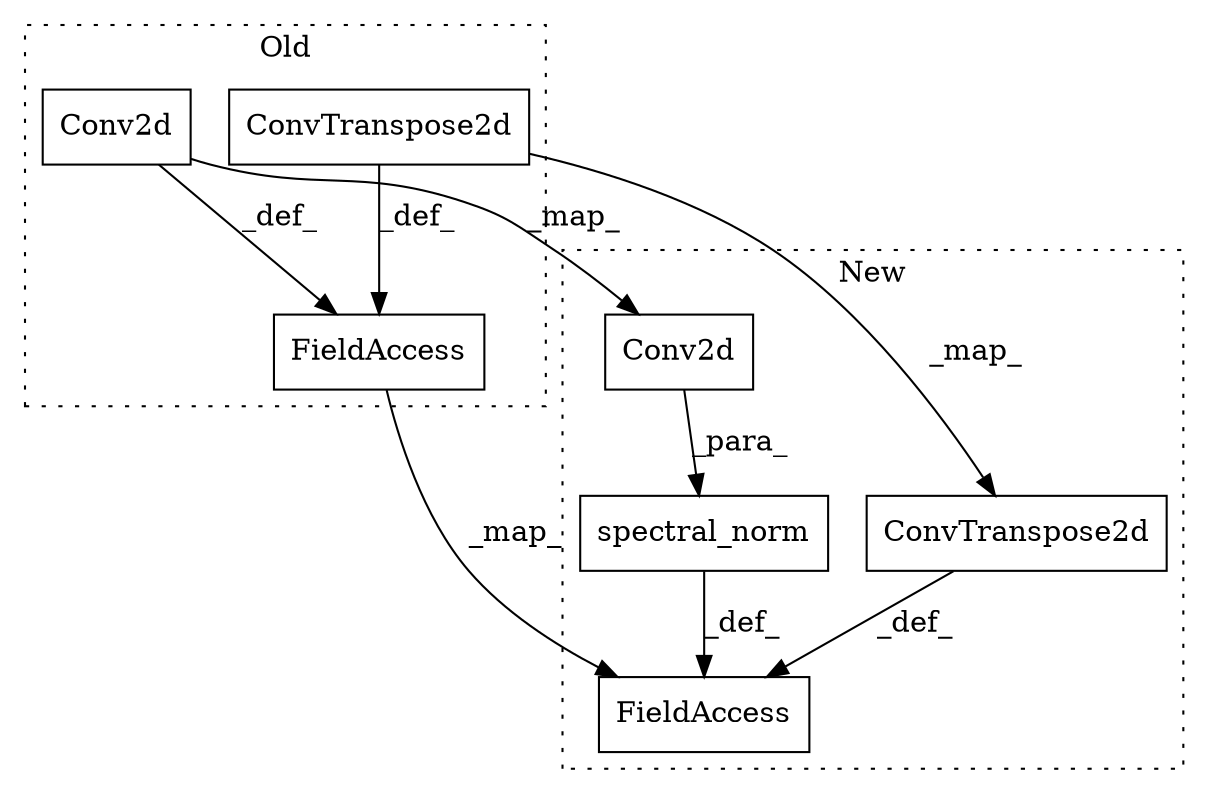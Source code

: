 digraph G {
subgraph cluster0 {
1 [label="ConvTranspose2d" a="32" s="11297,11340" l="16,1" shape="box"];
4 [label="FieldAccess" a="22" s="12076" l="10" shape="box"];
7 [label="Conv2d" a="32" s="10785,10815" l="7,1" shape="box"];
label = "Old";
style="dotted";
}
subgraph cluster1 {
2 [label="ConvTranspose2d" a="32" s="12053,12096" l="16,1" shape="box"];
3 [label="FieldAccess" a="22" s="12919" l="10" shape="box"];
5 [label="spectral_norm" a="32" s="11499,11571" l="14,1" shape="box"];
6 [label="Conv2d" a="32" s="11522,11552" l="7,1" shape="box"];
label = "New";
style="dotted";
}
1 -> 4 [label="_def_"];
1 -> 2 [label="_map_"];
2 -> 3 [label="_def_"];
4 -> 3 [label="_map_"];
5 -> 3 [label="_def_"];
6 -> 5 [label="_para_"];
7 -> 4 [label="_def_"];
7 -> 6 [label="_map_"];
}